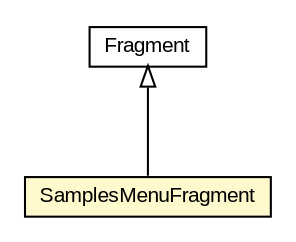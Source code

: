 #!/usr/local/bin/dot
#
# Class diagram 
# Generated by UMLGraph version R5_6-24-gf6e263 (http://www.umlgraph.org/)
#

digraph G {
	edge [fontname="arial",fontsize=10,labelfontname="arial",labelfontsize=10];
	node [fontname="arial",fontsize=10,shape=plaintext];
	nodesep=0.25;
	ranksep=0.5;
	// org.osmdroid.samplefragments.ui.SamplesMenuFragment
	c39549 [label=<<table title="org.osmdroid.samplefragments.ui.SamplesMenuFragment" border="0" cellborder="1" cellspacing="0" cellpadding="2" port="p" bgcolor="lemonChiffon" href="./SamplesMenuFragment.html">
		<tr><td><table border="0" cellspacing="0" cellpadding="1">
<tr><td align="center" balign="center"> SamplesMenuFragment </td></tr>
		</table></td></tr>
		</table>>, URL="./SamplesMenuFragment.html", fontname="arial", fontcolor="black", fontsize=10.0];
	//org.osmdroid.samplefragments.ui.SamplesMenuFragment extends android.support.v4.app.Fragment
	c39557:p -> c39549:p [dir=back,arrowtail=empty];
	// android.support.v4.app.Fragment
	c39557 [label=<<table title="android.support.v4.app.Fragment" border="0" cellborder="1" cellspacing="0" cellpadding="2" port="p" href="http://java.sun.com/j2se/1.4.2/docs/api/android/support/v4/app/Fragment.html">
		<tr><td><table border="0" cellspacing="0" cellpadding="1">
<tr><td align="center" balign="center"> Fragment </td></tr>
		</table></td></tr>
		</table>>, URL="http://java.sun.com/j2se/1.4.2/docs/api/android/support/v4/app/Fragment.html", fontname="arial", fontcolor="black", fontsize=10.0];
}

